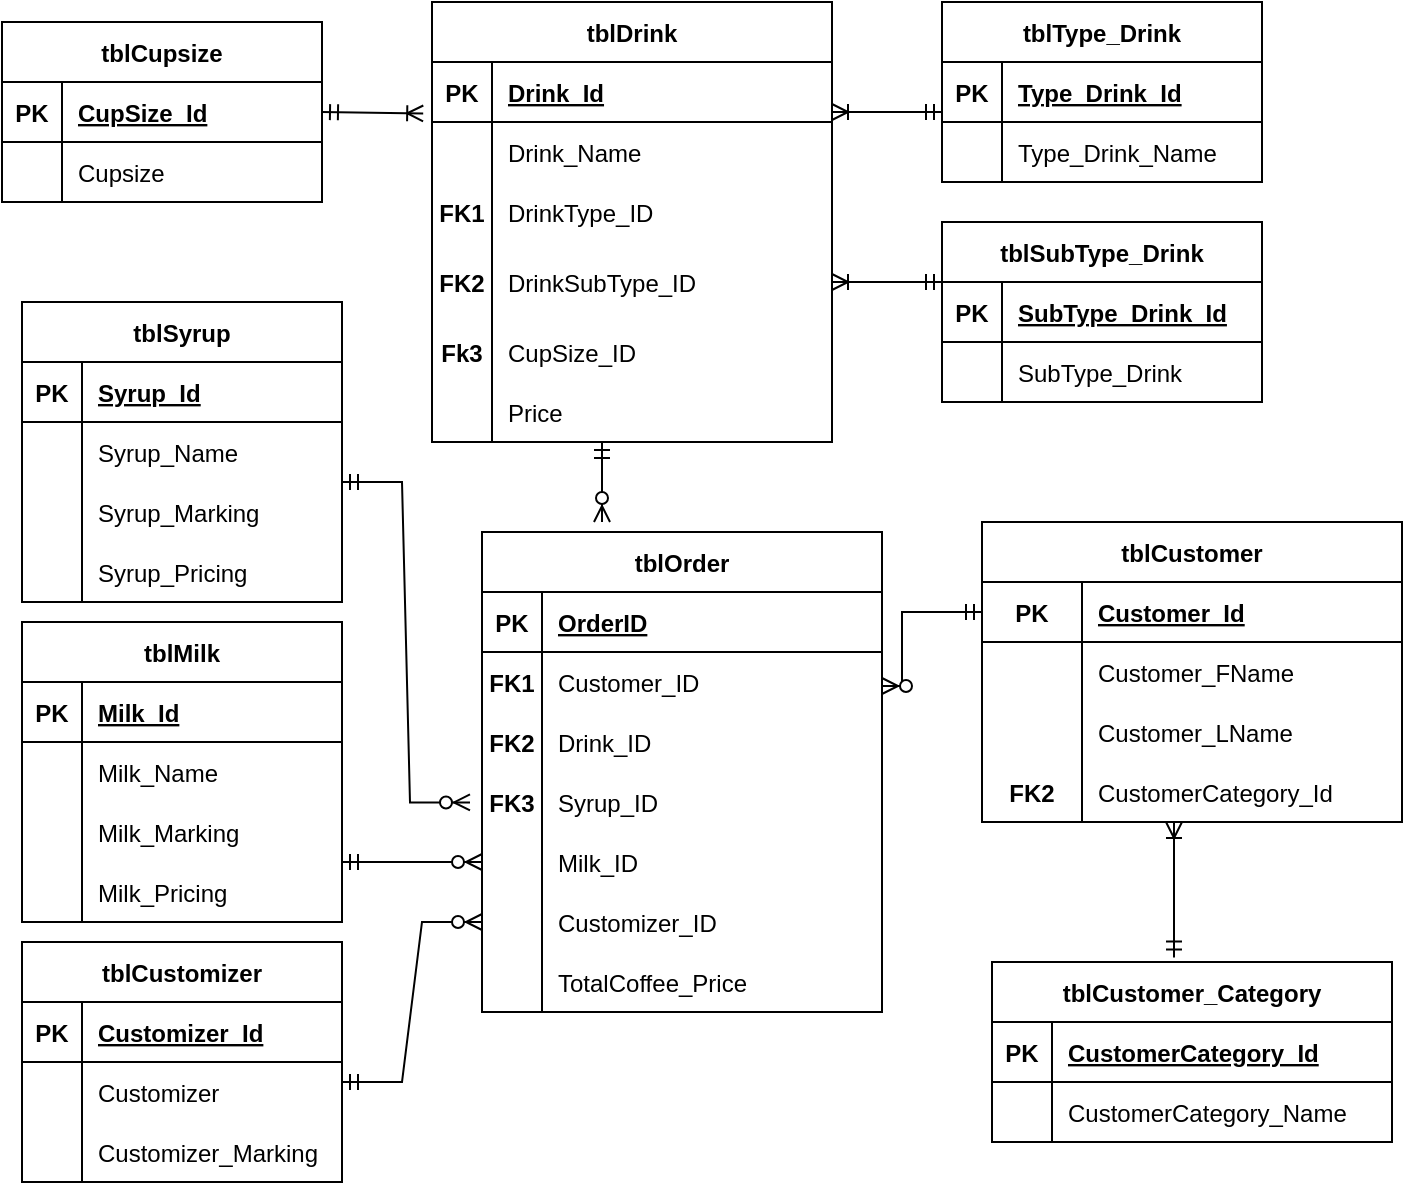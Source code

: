 <mxfile version="16.4.3" type="github">
  <diagram id="R2lEEEUBdFMjLlhIrx00" name="Page-1">
    <mxGraphModel dx="1102" dy="1687" grid="1" gridSize="10" guides="1" tooltips="1" connect="1" arrows="1" fold="1" page="1" pageScale="1" pageWidth="850" pageHeight="1100" math="0" shadow="0" extFonts="Permanent Marker^https://fonts.googleapis.com/css?family=Permanent+Marker">
      <root>
        <mxCell id="0" />
        <mxCell id="1" parent="0" />
        <mxCell id="MDdF2ecJcD3gDLV5-g-V-39" value="tblSyrup" style="shape=table;startSize=30;container=1;collapsible=1;childLayout=tableLayout;fixedRows=1;rowLines=0;fontStyle=1;align=center;resizeLast=1;" parent="1" vertex="1">
          <mxGeometry x="50" y="-30" width="160" height="150" as="geometry" />
        </mxCell>
        <mxCell id="MDdF2ecJcD3gDLV5-g-V-40" value="" style="shape=tableRow;horizontal=0;startSize=0;swimlaneHead=0;swimlaneBody=0;fillColor=none;collapsible=0;dropTarget=0;points=[[0,0.5],[1,0.5]];portConstraint=eastwest;top=0;left=0;right=0;bottom=1;" parent="MDdF2ecJcD3gDLV5-g-V-39" vertex="1">
          <mxGeometry y="30" width="160" height="30" as="geometry" />
        </mxCell>
        <mxCell id="MDdF2ecJcD3gDLV5-g-V-41" value="PK" style="shape=partialRectangle;connectable=0;fillColor=none;top=0;left=0;bottom=0;right=0;fontStyle=1;overflow=hidden;" parent="MDdF2ecJcD3gDLV5-g-V-40" vertex="1">
          <mxGeometry width="30" height="30" as="geometry">
            <mxRectangle width="30" height="30" as="alternateBounds" />
          </mxGeometry>
        </mxCell>
        <mxCell id="MDdF2ecJcD3gDLV5-g-V-42" value="Syrup_Id" style="shape=partialRectangle;connectable=0;fillColor=none;top=0;left=0;bottom=0;right=0;align=left;spacingLeft=6;fontStyle=5;overflow=hidden;" parent="MDdF2ecJcD3gDLV5-g-V-40" vertex="1">
          <mxGeometry x="30" width="130" height="30" as="geometry">
            <mxRectangle width="130" height="30" as="alternateBounds" />
          </mxGeometry>
        </mxCell>
        <mxCell id="MDdF2ecJcD3gDLV5-g-V-43" value="" style="shape=tableRow;horizontal=0;startSize=0;swimlaneHead=0;swimlaneBody=0;fillColor=none;collapsible=0;dropTarget=0;points=[[0,0.5],[1,0.5]];portConstraint=eastwest;top=0;left=0;right=0;bottom=0;" parent="MDdF2ecJcD3gDLV5-g-V-39" vertex="1">
          <mxGeometry y="60" width="160" height="30" as="geometry" />
        </mxCell>
        <mxCell id="MDdF2ecJcD3gDLV5-g-V-44" value="" style="shape=partialRectangle;connectable=0;fillColor=none;top=0;left=0;bottom=0;right=0;editable=1;overflow=hidden;" parent="MDdF2ecJcD3gDLV5-g-V-43" vertex="1">
          <mxGeometry width="30" height="30" as="geometry">
            <mxRectangle width="30" height="30" as="alternateBounds" />
          </mxGeometry>
        </mxCell>
        <mxCell id="MDdF2ecJcD3gDLV5-g-V-45" value="Syrup_Name" style="shape=partialRectangle;connectable=0;fillColor=none;top=0;left=0;bottom=0;right=0;align=left;spacingLeft=6;overflow=hidden;" parent="MDdF2ecJcD3gDLV5-g-V-43" vertex="1">
          <mxGeometry x="30" width="130" height="30" as="geometry">
            <mxRectangle width="130" height="30" as="alternateBounds" />
          </mxGeometry>
        </mxCell>
        <mxCell id="MDdF2ecJcD3gDLV5-g-V-46" value="" style="shape=tableRow;horizontal=0;startSize=0;swimlaneHead=0;swimlaneBody=0;fillColor=none;collapsible=0;dropTarget=0;points=[[0,0.5],[1,0.5]];portConstraint=eastwest;top=0;left=0;right=0;bottom=0;" parent="MDdF2ecJcD3gDLV5-g-V-39" vertex="1">
          <mxGeometry y="90" width="160" height="30" as="geometry" />
        </mxCell>
        <mxCell id="MDdF2ecJcD3gDLV5-g-V-47" value="" style="shape=partialRectangle;connectable=0;fillColor=none;top=0;left=0;bottom=0;right=0;editable=1;overflow=hidden;" parent="MDdF2ecJcD3gDLV5-g-V-46" vertex="1">
          <mxGeometry width="30" height="30" as="geometry">
            <mxRectangle width="30" height="30" as="alternateBounds" />
          </mxGeometry>
        </mxCell>
        <mxCell id="MDdF2ecJcD3gDLV5-g-V-48" value="Syrup_Marking" style="shape=partialRectangle;connectable=0;fillColor=none;top=0;left=0;bottom=0;right=0;align=left;spacingLeft=6;overflow=hidden;" parent="MDdF2ecJcD3gDLV5-g-V-46" vertex="1">
          <mxGeometry x="30" width="130" height="30" as="geometry">
            <mxRectangle width="130" height="30" as="alternateBounds" />
          </mxGeometry>
        </mxCell>
        <mxCell id="MDdF2ecJcD3gDLV5-g-V-49" value="" style="shape=tableRow;horizontal=0;startSize=0;swimlaneHead=0;swimlaneBody=0;fillColor=none;collapsible=0;dropTarget=0;points=[[0,0.5],[1,0.5]];portConstraint=eastwest;top=0;left=0;right=0;bottom=0;" parent="MDdF2ecJcD3gDLV5-g-V-39" vertex="1">
          <mxGeometry y="120" width="160" height="30" as="geometry" />
        </mxCell>
        <mxCell id="MDdF2ecJcD3gDLV5-g-V-50" value="" style="shape=partialRectangle;connectable=0;fillColor=none;top=0;left=0;bottom=0;right=0;editable=1;overflow=hidden;" parent="MDdF2ecJcD3gDLV5-g-V-49" vertex="1">
          <mxGeometry width="30" height="30" as="geometry">
            <mxRectangle width="30" height="30" as="alternateBounds" />
          </mxGeometry>
        </mxCell>
        <mxCell id="MDdF2ecJcD3gDLV5-g-V-51" value="Syrup_Pricing" style="shape=partialRectangle;connectable=0;fillColor=none;top=0;left=0;bottom=0;right=0;align=left;spacingLeft=6;overflow=hidden;" parent="MDdF2ecJcD3gDLV5-g-V-49" vertex="1">
          <mxGeometry x="30" width="130" height="30" as="geometry">
            <mxRectangle width="130" height="30" as="alternateBounds" />
          </mxGeometry>
        </mxCell>
        <mxCell id="MDdF2ecJcD3gDLV5-g-V-52" value="tblMilk" style="shape=table;startSize=30;container=1;collapsible=1;childLayout=tableLayout;fixedRows=1;rowLines=0;fontStyle=1;align=center;resizeLast=1;" parent="1" vertex="1">
          <mxGeometry x="50" y="130" width="160" height="150" as="geometry" />
        </mxCell>
        <mxCell id="MDdF2ecJcD3gDLV5-g-V-53" value="" style="shape=tableRow;horizontal=0;startSize=0;swimlaneHead=0;swimlaneBody=0;fillColor=none;collapsible=0;dropTarget=0;points=[[0,0.5],[1,0.5]];portConstraint=eastwest;top=0;left=0;right=0;bottom=1;" parent="MDdF2ecJcD3gDLV5-g-V-52" vertex="1">
          <mxGeometry y="30" width="160" height="30" as="geometry" />
        </mxCell>
        <mxCell id="MDdF2ecJcD3gDLV5-g-V-54" value="PK" style="shape=partialRectangle;connectable=0;fillColor=none;top=0;left=0;bottom=0;right=0;fontStyle=1;overflow=hidden;" parent="MDdF2ecJcD3gDLV5-g-V-53" vertex="1">
          <mxGeometry width="30" height="30" as="geometry">
            <mxRectangle width="30" height="30" as="alternateBounds" />
          </mxGeometry>
        </mxCell>
        <mxCell id="MDdF2ecJcD3gDLV5-g-V-55" value="Milk_Id" style="shape=partialRectangle;connectable=0;fillColor=none;top=0;left=0;bottom=0;right=0;align=left;spacingLeft=6;fontStyle=5;overflow=hidden;" parent="MDdF2ecJcD3gDLV5-g-V-53" vertex="1">
          <mxGeometry x="30" width="130" height="30" as="geometry">
            <mxRectangle width="130" height="30" as="alternateBounds" />
          </mxGeometry>
        </mxCell>
        <mxCell id="MDdF2ecJcD3gDLV5-g-V-56" value="" style="shape=tableRow;horizontal=0;startSize=0;swimlaneHead=0;swimlaneBody=0;fillColor=none;collapsible=0;dropTarget=0;points=[[0,0.5],[1,0.5]];portConstraint=eastwest;top=0;left=0;right=0;bottom=0;" parent="MDdF2ecJcD3gDLV5-g-V-52" vertex="1">
          <mxGeometry y="60" width="160" height="30" as="geometry" />
        </mxCell>
        <mxCell id="MDdF2ecJcD3gDLV5-g-V-57" value="" style="shape=partialRectangle;connectable=0;fillColor=none;top=0;left=0;bottom=0;right=0;editable=1;overflow=hidden;" parent="MDdF2ecJcD3gDLV5-g-V-56" vertex="1">
          <mxGeometry width="30" height="30" as="geometry">
            <mxRectangle width="30" height="30" as="alternateBounds" />
          </mxGeometry>
        </mxCell>
        <mxCell id="MDdF2ecJcD3gDLV5-g-V-58" value="Milk_Name" style="shape=partialRectangle;connectable=0;fillColor=none;top=0;left=0;bottom=0;right=0;align=left;spacingLeft=6;overflow=hidden;" parent="MDdF2ecJcD3gDLV5-g-V-56" vertex="1">
          <mxGeometry x="30" width="130" height="30" as="geometry">
            <mxRectangle width="130" height="30" as="alternateBounds" />
          </mxGeometry>
        </mxCell>
        <mxCell id="MDdF2ecJcD3gDLV5-g-V-59" value="" style="shape=tableRow;horizontal=0;startSize=0;swimlaneHead=0;swimlaneBody=0;fillColor=none;collapsible=0;dropTarget=0;points=[[0,0.5],[1,0.5]];portConstraint=eastwest;top=0;left=0;right=0;bottom=0;" parent="MDdF2ecJcD3gDLV5-g-V-52" vertex="1">
          <mxGeometry y="90" width="160" height="30" as="geometry" />
        </mxCell>
        <mxCell id="MDdF2ecJcD3gDLV5-g-V-60" value="" style="shape=partialRectangle;connectable=0;fillColor=none;top=0;left=0;bottom=0;right=0;editable=1;overflow=hidden;" parent="MDdF2ecJcD3gDLV5-g-V-59" vertex="1">
          <mxGeometry width="30" height="30" as="geometry">
            <mxRectangle width="30" height="30" as="alternateBounds" />
          </mxGeometry>
        </mxCell>
        <mxCell id="MDdF2ecJcD3gDLV5-g-V-61" value="Milk_Marking" style="shape=partialRectangle;connectable=0;fillColor=none;top=0;left=0;bottom=0;right=0;align=left;spacingLeft=6;overflow=hidden;" parent="MDdF2ecJcD3gDLV5-g-V-59" vertex="1">
          <mxGeometry x="30" width="130" height="30" as="geometry">
            <mxRectangle width="130" height="30" as="alternateBounds" />
          </mxGeometry>
        </mxCell>
        <mxCell id="MDdF2ecJcD3gDLV5-g-V-62" value="" style="shape=tableRow;horizontal=0;startSize=0;swimlaneHead=0;swimlaneBody=0;fillColor=none;collapsible=0;dropTarget=0;points=[[0,0.5],[1,0.5]];portConstraint=eastwest;top=0;left=0;right=0;bottom=0;" parent="MDdF2ecJcD3gDLV5-g-V-52" vertex="1">
          <mxGeometry y="120" width="160" height="30" as="geometry" />
        </mxCell>
        <mxCell id="MDdF2ecJcD3gDLV5-g-V-63" value="" style="shape=partialRectangle;connectable=0;fillColor=none;top=0;left=0;bottom=0;right=0;editable=1;overflow=hidden;" parent="MDdF2ecJcD3gDLV5-g-V-62" vertex="1">
          <mxGeometry width="30" height="30" as="geometry">
            <mxRectangle width="30" height="30" as="alternateBounds" />
          </mxGeometry>
        </mxCell>
        <mxCell id="MDdF2ecJcD3gDLV5-g-V-64" value="Milk_Pricing" style="shape=partialRectangle;connectable=0;fillColor=none;top=0;left=0;bottom=0;right=0;align=left;spacingLeft=6;overflow=hidden;" parent="MDdF2ecJcD3gDLV5-g-V-62" vertex="1">
          <mxGeometry x="30" width="130" height="30" as="geometry">
            <mxRectangle width="130" height="30" as="alternateBounds" />
          </mxGeometry>
        </mxCell>
        <mxCell id="MDdF2ecJcD3gDLV5-g-V-65" value="tblCustomizer" style="shape=table;startSize=30;container=1;collapsible=1;childLayout=tableLayout;fixedRows=1;rowLines=0;fontStyle=1;align=center;resizeLast=1;" parent="1" vertex="1">
          <mxGeometry x="50" y="290" width="160" height="120" as="geometry" />
        </mxCell>
        <mxCell id="MDdF2ecJcD3gDLV5-g-V-66" value="" style="shape=tableRow;horizontal=0;startSize=0;swimlaneHead=0;swimlaneBody=0;fillColor=none;collapsible=0;dropTarget=0;points=[[0,0.5],[1,0.5]];portConstraint=eastwest;top=0;left=0;right=0;bottom=1;" parent="MDdF2ecJcD3gDLV5-g-V-65" vertex="1">
          <mxGeometry y="30" width="160" height="30" as="geometry" />
        </mxCell>
        <mxCell id="MDdF2ecJcD3gDLV5-g-V-67" value="PK" style="shape=partialRectangle;connectable=0;fillColor=none;top=0;left=0;bottom=0;right=0;fontStyle=1;overflow=hidden;" parent="MDdF2ecJcD3gDLV5-g-V-66" vertex="1">
          <mxGeometry width="30" height="30" as="geometry">
            <mxRectangle width="30" height="30" as="alternateBounds" />
          </mxGeometry>
        </mxCell>
        <mxCell id="MDdF2ecJcD3gDLV5-g-V-68" value="Customizer_Id" style="shape=partialRectangle;connectable=0;fillColor=none;top=0;left=0;bottom=0;right=0;align=left;spacingLeft=6;fontStyle=5;overflow=hidden;" parent="MDdF2ecJcD3gDLV5-g-V-66" vertex="1">
          <mxGeometry x="30" width="130" height="30" as="geometry">
            <mxRectangle width="130" height="30" as="alternateBounds" />
          </mxGeometry>
        </mxCell>
        <mxCell id="MDdF2ecJcD3gDLV5-g-V-69" value="" style="shape=tableRow;horizontal=0;startSize=0;swimlaneHead=0;swimlaneBody=0;fillColor=none;collapsible=0;dropTarget=0;points=[[0,0.5],[1,0.5]];portConstraint=eastwest;top=0;left=0;right=0;bottom=0;" parent="MDdF2ecJcD3gDLV5-g-V-65" vertex="1">
          <mxGeometry y="60" width="160" height="30" as="geometry" />
        </mxCell>
        <mxCell id="MDdF2ecJcD3gDLV5-g-V-70" value="" style="shape=partialRectangle;connectable=0;fillColor=none;top=0;left=0;bottom=0;right=0;editable=1;overflow=hidden;" parent="MDdF2ecJcD3gDLV5-g-V-69" vertex="1">
          <mxGeometry width="30" height="30" as="geometry">
            <mxRectangle width="30" height="30" as="alternateBounds" />
          </mxGeometry>
        </mxCell>
        <mxCell id="MDdF2ecJcD3gDLV5-g-V-71" value="Customizer" style="shape=partialRectangle;connectable=0;fillColor=none;top=0;left=0;bottom=0;right=0;align=left;spacingLeft=6;overflow=hidden;" parent="MDdF2ecJcD3gDLV5-g-V-69" vertex="1">
          <mxGeometry x="30" width="130" height="30" as="geometry">
            <mxRectangle width="130" height="30" as="alternateBounds" />
          </mxGeometry>
        </mxCell>
        <mxCell id="MDdF2ecJcD3gDLV5-g-V-72" value="" style="shape=tableRow;horizontal=0;startSize=0;swimlaneHead=0;swimlaneBody=0;fillColor=none;collapsible=0;dropTarget=0;points=[[0,0.5],[1,0.5]];portConstraint=eastwest;top=0;left=0;right=0;bottom=0;" parent="MDdF2ecJcD3gDLV5-g-V-65" vertex="1">
          <mxGeometry y="90" width="160" height="30" as="geometry" />
        </mxCell>
        <mxCell id="MDdF2ecJcD3gDLV5-g-V-73" value="" style="shape=partialRectangle;connectable=0;fillColor=none;top=0;left=0;bottom=0;right=0;editable=1;overflow=hidden;" parent="MDdF2ecJcD3gDLV5-g-V-72" vertex="1">
          <mxGeometry width="30" height="30" as="geometry">
            <mxRectangle width="30" height="30" as="alternateBounds" />
          </mxGeometry>
        </mxCell>
        <mxCell id="MDdF2ecJcD3gDLV5-g-V-74" value="Customizer_Marking" style="shape=partialRectangle;connectable=0;fillColor=none;top=0;left=0;bottom=0;right=0;align=left;spacingLeft=6;overflow=hidden;" parent="MDdF2ecJcD3gDLV5-g-V-72" vertex="1">
          <mxGeometry x="30" width="130" height="30" as="geometry">
            <mxRectangle width="130" height="30" as="alternateBounds" />
          </mxGeometry>
        </mxCell>
        <mxCell id="MDdF2ecJcD3gDLV5-g-V-78" value="tblType_Drink" style="shape=table;startSize=30;container=1;collapsible=1;childLayout=tableLayout;fixedRows=1;rowLines=0;fontStyle=1;align=center;resizeLast=1;" parent="1" vertex="1">
          <mxGeometry x="510" y="-180" width="160" height="90" as="geometry" />
        </mxCell>
        <mxCell id="MDdF2ecJcD3gDLV5-g-V-79" value="" style="shape=tableRow;horizontal=0;startSize=0;swimlaneHead=0;swimlaneBody=0;fillColor=none;collapsible=0;dropTarget=0;points=[[0,0.5],[1,0.5]];portConstraint=eastwest;top=0;left=0;right=0;bottom=1;" parent="MDdF2ecJcD3gDLV5-g-V-78" vertex="1">
          <mxGeometry y="30" width="160" height="30" as="geometry" />
        </mxCell>
        <mxCell id="MDdF2ecJcD3gDLV5-g-V-80" value="PK" style="shape=partialRectangle;connectable=0;fillColor=none;top=0;left=0;bottom=0;right=0;fontStyle=1;overflow=hidden;" parent="MDdF2ecJcD3gDLV5-g-V-79" vertex="1">
          <mxGeometry width="30" height="30" as="geometry">
            <mxRectangle width="30" height="30" as="alternateBounds" />
          </mxGeometry>
        </mxCell>
        <mxCell id="MDdF2ecJcD3gDLV5-g-V-81" value="Type_Drink_Id" style="shape=partialRectangle;connectable=0;fillColor=none;top=0;left=0;bottom=0;right=0;align=left;spacingLeft=6;fontStyle=5;overflow=hidden;" parent="MDdF2ecJcD3gDLV5-g-V-79" vertex="1">
          <mxGeometry x="30" width="130" height="30" as="geometry">
            <mxRectangle width="130" height="30" as="alternateBounds" />
          </mxGeometry>
        </mxCell>
        <mxCell id="MDdF2ecJcD3gDLV5-g-V-82" value="" style="shape=tableRow;horizontal=0;startSize=0;swimlaneHead=0;swimlaneBody=0;fillColor=none;collapsible=0;dropTarget=0;points=[[0,0.5],[1,0.5]];portConstraint=eastwest;top=0;left=0;right=0;bottom=0;" parent="MDdF2ecJcD3gDLV5-g-V-78" vertex="1">
          <mxGeometry y="60" width="160" height="30" as="geometry" />
        </mxCell>
        <mxCell id="MDdF2ecJcD3gDLV5-g-V-83" value="" style="shape=partialRectangle;connectable=0;fillColor=none;top=0;left=0;bottom=0;right=0;editable=1;overflow=hidden;" parent="MDdF2ecJcD3gDLV5-g-V-82" vertex="1">
          <mxGeometry width="30" height="30" as="geometry">
            <mxRectangle width="30" height="30" as="alternateBounds" />
          </mxGeometry>
        </mxCell>
        <mxCell id="MDdF2ecJcD3gDLV5-g-V-84" value="Type_Drink_Name" style="shape=partialRectangle;connectable=0;fillColor=none;top=0;left=0;bottom=0;right=0;align=left;spacingLeft=6;overflow=hidden;" parent="MDdF2ecJcD3gDLV5-g-V-82" vertex="1">
          <mxGeometry x="30" width="130" height="30" as="geometry">
            <mxRectangle width="130" height="30" as="alternateBounds" />
          </mxGeometry>
        </mxCell>
        <mxCell id="MDdF2ecJcD3gDLV5-g-V-91" value="tblSubType_Drink" style="shape=table;startSize=30;container=1;collapsible=1;childLayout=tableLayout;fixedRows=1;rowLines=0;fontStyle=1;align=center;resizeLast=1;" parent="1" vertex="1">
          <mxGeometry x="510" y="-70" width="160" height="90" as="geometry" />
        </mxCell>
        <mxCell id="MDdF2ecJcD3gDLV5-g-V-92" value="" style="shape=tableRow;horizontal=0;startSize=0;swimlaneHead=0;swimlaneBody=0;fillColor=none;collapsible=0;dropTarget=0;points=[[0,0.5],[1,0.5]];portConstraint=eastwest;top=0;left=0;right=0;bottom=1;" parent="MDdF2ecJcD3gDLV5-g-V-91" vertex="1">
          <mxGeometry y="30" width="160" height="30" as="geometry" />
        </mxCell>
        <mxCell id="MDdF2ecJcD3gDLV5-g-V-93" value="PK" style="shape=partialRectangle;connectable=0;fillColor=none;top=0;left=0;bottom=0;right=0;fontStyle=1;overflow=hidden;" parent="MDdF2ecJcD3gDLV5-g-V-92" vertex="1">
          <mxGeometry width="30" height="30" as="geometry">
            <mxRectangle width="30" height="30" as="alternateBounds" />
          </mxGeometry>
        </mxCell>
        <mxCell id="MDdF2ecJcD3gDLV5-g-V-94" value="SubType_Drink_Id" style="shape=partialRectangle;connectable=0;fillColor=none;top=0;left=0;bottom=0;right=0;align=left;spacingLeft=6;fontStyle=5;overflow=hidden;" parent="MDdF2ecJcD3gDLV5-g-V-92" vertex="1">
          <mxGeometry x="30" width="130" height="30" as="geometry">
            <mxRectangle width="130" height="30" as="alternateBounds" />
          </mxGeometry>
        </mxCell>
        <mxCell id="MDdF2ecJcD3gDLV5-g-V-95" value="" style="shape=tableRow;horizontal=0;startSize=0;swimlaneHead=0;swimlaneBody=0;fillColor=none;collapsible=0;dropTarget=0;points=[[0,0.5],[1,0.5]];portConstraint=eastwest;top=0;left=0;right=0;bottom=0;" parent="MDdF2ecJcD3gDLV5-g-V-91" vertex="1">
          <mxGeometry y="60" width="160" height="30" as="geometry" />
        </mxCell>
        <mxCell id="MDdF2ecJcD3gDLV5-g-V-96" value="" style="shape=partialRectangle;connectable=0;fillColor=none;top=0;left=0;bottom=0;right=0;editable=1;overflow=hidden;" parent="MDdF2ecJcD3gDLV5-g-V-95" vertex="1">
          <mxGeometry width="30" height="30" as="geometry">
            <mxRectangle width="30" height="30" as="alternateBounds" />
          </mxGeometry>
        </mxCell>
        <mxCell id="MDdF2ecJcD3gDLV5-g-V-97" value="SubType_Drink" style="shape=partialRectangle;connectable=0;fillColor=none;top=0;left=0;bottom=0;right=0;align=left;spacingLeft=6;overflow=hidden;" parent="MDdF2ecJcD3gDLV5-g-V-95" vertex="1">
          <mxGeometry x="30" width="130" height="30" as="geometry">
            <mxRectangle width="130" height="30" as="alternateBounds" />
          </mxGeometry>
        </mxCell>
        <mxCell id="MDdF2ecJcD3gDLV5-g-V-98" value="tblCupsize" style="shape=table;startSize=30;container=1;collapsible=1;childLayout=tableLayout;fixedRows=1;rowLines=0;fontStyle=1;align=center;resizeLast=1;" parent="1" vertex="1">
          <mxGeometry x="40" y="-170" width="160" height="90" as="geometry" />
        </mxCell>
        <mxCell id="MDdF2ecJcD3gDLV5-g-V-99" value="" style="shape=tableRow;horizontal=0;startSize=0;swimlaneHead=0;swimlaneBody=0;fillColor=none;collapsible=0;dropTarget=0;points=[[0,0.5],[1,0.5]];portConstraint=eastwest;top=0;left=0;right=0;bottom=1;" parent="MDdF2ecJcD3gDLV5-g-V-98" vertex="1">
          <mxGeometry y="30" width="160" height="30" as="geometry" />
        </mxCell>
        <mxCell id="MDdF2ecJcD3gDLV5-g-V-100" value="PK" style="shape=partialRectangle;connectable=0;fillColor=none;top=0;left=0;bottom=0;right=0;fontStyle=1;overflow=hidden;" parent="MDdF2ecJcD3gDLV5-g-V-99" vertex="1">
          <mxGeometry width="30" height="30" as="geometry">
            <mxRectangle width="30" height="30" as="alternateBounds" />
          </mxGeometry>
        </mxCell>
        <mxCell id="MDdF2ecJcD3gDLV5-g-V-101" value="CupSize_Id" style="shape=partialRectangle;connectable=0;fillColor=none;top=0;left=0;bottom=0;right=0;align=left;spacingLeft=6;fontStyle=5;overflow=hidden;" parent="MDdF2ecJcD3gDLV5-g-V-99" vertex="1">
          <mxGeometry x="30" width="130" height="30" as="geometry">
            <mxRectangle width="130" height="30" as="alternateBounds" />
          </mxGeometry>
        </mxCell>
        <mxCell id="MDdF2ecJcD3gDLV5-g-V-102" value="" style="shape=tableRow;horizontal=0;startSize=0;swimlaneHead=0;swimlaneBody=0;fillColor=none;collapsible=0;dropTarget=0;points=[[0,0.5],[1,0.5]];portConstraint=eastwest;top=0;left=0;right=0;bottom=0;" parent="MDdF2ecJcD3gDLV5-g-V-98" vertex="1">
          <mxGeometry y="60" width="160" height="30" as="geometry" />
        </mxCell>
        <mxCell id="MDdF2ecJcD3gDLV5-g-V-103" value="" style="shape=partialRectangle;connectable=0;fillColor=none;top=0;left=0;bottom=0;right=0;editable=1;overflow=hidden;" parent="MDdF2ecJcD3gDLV5-g-V-102" vertex="1">
          <mxGeometry width="30" height="30" as="geometry">
            <mxRectangle width="30" height="30" as="alternateBounds" />
          </mxGeometry>
        </mxCell>
        <mxCell id="MDdF2ecJcD3gDLV5-g-V-104" value="Cupsize" style="shape=partialRectangle;connectable=0;fillColor=none;top=0;left=0;bottom=0;right=0;align=left;spacingLeft=6;overflow=hidden;" parent="MDdF2ecJcD3gDLV5-g-V-102" vertex="1">
          <mxGeometry x="30" width="130" height="30" as="geometry">
            <mxRectangle width="130" height="30" as="alternateBounds" />
          </mxGeometry>
        </mxCell>
        <mxCell id="MDdF2ecJcD3gDLV5-g-V-105" value="tblCustomer_Category" style="shape=table;startSize=30;container=1;collapsible=1;childLayout=tableLayout;fixedRows=1;rowLines=0;fontStyle=1;align=center;resizeLast=1;" parent="1" vertex="1">
          <mxGeometry x="535" y="300" width="200" height="90" as="geometry" />
        </mxCell>
        <mxCell id="MDdF2ecJcD3gDLV5-g-V-106" value="" style="shape=tableRow;horizontal=0;startSize=0;swimlaneHead=0;swimlaneBody=0;fillColor=none;collapsible=0;dropTarget=0;points=[[0,0.5],[1,0.5]];portConstraint=eastwest;top=0;left=0;right=0;bottom=1;" parent="MDdF2ecJcD3gDLV5-g-V-105" vertex="1">
          <mxGeometry y="30" width="200" height="30" as="geometry" />
        </mxCell>
        <mxCell id="MDdF2ecJcD3gDLV5-g-V-107" value="PK" style="shape=partialRectangle;connectable=0;fillColor=none;top=0;left=0;bottom=0;right=0;fontStyle=1;overflow=hidden;" parent="MDdF2ecJcD3gDLV5-g-V-106" vertex="1">
          <mxGeometry width="30" height="30" as="geometry">
            <mxRectangle width="30" height="30" as="alternateBounds" />
          </mxGeometry>
        </mxCell>
        <mxCell id="MDdF2ecJcD3gDLV5-g-V-108" value="CustomerCategory_Id" style="shape=partialRectangle;connectable=0;fillColor=none;top=0;left=0;bottom=0;right=0;align=left;spacingLeft=6;fontStyle=5;overflow=hidden;" parent="MDdF2ecJcD3gDLV5-g-V-106" vertex="1">
          <mxGeometry x="30" width="170" height="30" as="geometry">
            <mxRectangle width="170" height="30" as="alternateBounds" />
          </mxGeometry>
        </mxCell>
        <mxCell id="MDdF2ecJcD3gDLV5-g-V-109" value="" style="shape=tableRow;horizontal=0;startSize=0;swimlaneHead=0;swimlaneBody=0;fillColor=none;collapsible=0;dropTarget=0;points=[[0,0.5],[1,0.5]];portConstraint=eastwest;top=0;left=0;right=0;bottom=0;" parent="MDdF2ecJcD3gDLV5-g-V-105" vertex="1">
          <mxGeometry y="60" width="200" height="30" as="geometry" />
        </mxCell>
        <mxCell id="MDdF2ecJcD3gDLV5-g-V-110" value="" style="shape=partialRectangle;connectable=0;fillColor=none;top=0;left=0;bottom=0;right=0;editable=1;overflow=hidden;" parent="MDdF2ecJcD3gDLV5-g-V-109" vertex="1">
          <mxGeometry width="30" height="30" as="geometry">
            <mxRectangle width="30" height="30" as="alternateBounds" />
          </mxGeometry>
        </mxCell>
        <mxCell id="MDdF2ecJcD3gDLV5-g-V-111" value="CustomerCategory_Name" style="shape=partialRectangle;connectable=0;fillColor=none;top=0;left=0;bottom=0;right=0;align=left;spacingLeft=6;overflow=hidden;" parent="MDdF2ecJcD3gDLV5-g-V-109" vertex="1">
          <mxGeometry x="30" width="170" height="30" as="geometry">
            <mxRectangle width="170" height="30" as="alternateBounds" />
          </mxGeometry>
        </mxCell>
        <mxCell id="MDdF2ecJcD3gDLV5-g-V-191" value="tblCustomer" style="shape=table;startSize=30;container=1;collapsible=1;childLayout=tableLayout;fixedRows=1;rowLines=0;fontStyle=1;align=center;resizeLast=1;" parent="1" vertex="1">
          <mxGeometry x="530" y="80" width="210" height="150" as="geometry" />
        </mxCell>
        <mxCell id="MDdF2ecJcD3gDLV5-g-V-192" value="" style="shape=tableRow;horizontal=0;startSize=0;swimlaneHead=0;swimlaneBody=0;fillColor=none;collapsible=0;dropTarget=0;points=[[0,0.5],[1,0.5]];portConstraint=eastwest;top=0;left=0;right=0;bottom=1;" parent="MDdF2ecJcD3gDLV5-g-V-191" vertex="1">
          <mxGeometry y="30" width="210" height="30" as="geometry" />
        </mxCell>
        <mxCell id="MDdF2ecJcD3gDLV5-g-V-193" value="PK" style="shape=partialRectangle;connectable=0;fillColor=none;top=0;left=0;bottom=0;right=0;fontStyle=1;overflow=hidden;" parent="MDdF2ecJcD3gDLV5-g-V-192" vertex="1">
          <mxGeometry width="50" height="30" as="geometry">
            <mxRectangle width="50" height="30" as="alternateBounds" />
          </mxGeometry>
        </mxCell>
        <mxCell id="MDdF2ecJcD3gDLV5-g-V-194" value="Customer_Id" style="shape=partialRectangle;connectable=0;fillColor=none;top=0;left=0;bottom=0;right=0;align=left;spacingLeft=6;fontStyle=5;overflow=hidden;" parent="MDdF2ecJcD3gDLV5-g-V-192" vertex="1">
          <mxGeometry x="50" width="160" height="30" as="geometry">
            <mxRectangle width="160" height="30" as="alternateBounds" />
          </mxGeometry>
        </mxCell>
        <mxCell id="MDdF2ecJcD3gDLV5-g-V-195" value="" style="shape=tableRow;horizontal=0;startSize=0;swimlaneHead=0;swimlaneBody=0;fillColor=none;collapsible=0;dropTarget=0;points=[[0,0.5],[1,0.5]];portConstraint=eastwest;top=0;left=0;right=0;bottom=0;" parent="MDdF2ecJcD3gDLV5-g-V-191" vertex="1">
          <mxGeometry y="60" width="210" height="30" as="geometry" />
        </mxCell>
        <mxCell id="MDdF2ecJcD3gDLV5-g-V-196" value="" style="shape=partialRectangle;connectable=0;fillColor=none;top=0;left=0;bottom=0;right=0;editable=1;overflow=hidden;" parent="MDdF2ecJcD3gDLV5-g-V-195" vertex="1">
          <mxGeometry width="50" height="30" as="geometry">
            <mxRectangle width="50" height="30" as="alternateBounds" />
          </mxGeometry>
        </mxCell>
        <mxCell id="MDdF2ecJcD3gDLV5-g-V-197" value="Customer_FName" style="shape=partialRectangle;connectable=0;fillColor=none;top=0;left=0;bottom=0;right=0;align=left;spacingLeft=6;overflow=hidden;" parent="MDdF2ecJcD3gDLV5-g-V-195" vertex="1">
          <mxGeometry x="50" width="160" height="30" as="geometry">
            <mxRectangle width="160" height="30" as="alternateBounds" />
          </mxGeometry>
        </mxCell>
        <mxCell id="MDdF2ecJcD3gDLV5-g-V-204" style="shape=tableRow;horizontal=0;startSize=0;swimlaneHead=0;swimlaneBody=0;fillColor=none;collapsible=0;dropTarget=0;points=[[0,0.5],[1,0.5]];portConstraint=eastwest;top=0;left=0;right=0;bottom=0;" parent="MDdF2ecJcD3gDLV5-g-V-191" vertex="1">
          <mxGeometry y="90" width="210" height="30" as="geometry" />
        </mxCell>
        <mxCell id="MDdF2ecJcD3gDLV5-g-V-205" style="shape=partialRectangle;connectable=0;fillColor=none;top=0;left=0;bottom=0;right=0;editable=1;overflow=hidden;" parent="MDdF2ecJcD3gDLV5-g-V-204" vertex="1">
          <mxGeometry width="50" height="30" as="geometry">
            <mxRectangle width="50" height="30" as="alternateBounds" />
          </mxGeometry>
        </mxCell>
        <mxCell id="MDdF2ecJcD3gDLV5-g-V-206" value="Customer_LName" style="shape=partialRectangle;connectable=0;fillColor=none;top=0;left=0;bottom=0;right=0;align=left;spacingLeft=6;overflow=hidden;" parent="MDdF2ecJcD3gDLV5-g-V-204" vertex="1">
          <mxGeometry x="50" width="160" height="30" as="geometry">
            <mxRectangle width="160" height="30" as="alternateBounds" />
          </mxGeometry>
        </mxCell>
        <mxCell id="MDdF2ecJcD3gDLV5-g-V-201" style="shape=tableRow;horizontal=0;startSize=0;swimlaneHead=0;swimlaneBody=0;fillColor=none;collapsible=0;dropTarget=0;points=[[0,0.5],[1,0.5]];portConstraint=eastwest;top=0;left=0;right=0;bottom=0;" parent="MDdF2ecJcD3gDLV5-g-V-191" vertex="1">
          <mxGeometry y="120" width="210" height="30" as="geometry" />
        </mxCell>
        <mxCell id="MDdF2ecJcD3gDLV5-g-V-202" value="FK2" style="shape=partialRectangle;connectable=0;fillColor=none;top=0;left=0;bottom=0;right=0;editable=1;overflow=hidden;fontStyle=1" parent="MDdF2ecJcD3gDLV5-g-V-201" vertex="1">
          <mxGeometry width="50" height="30" as="geometry">
            <mxRectangle width="50" height="30" as="alternateBounds" />
          </mxGeometry>
        </mxCell>
        <mxCell id="MDdF2ecJcD3gDLV5-g-V-203" value="CustomerCategory_Id" style="shape=partialRectangle;connectable=0;fillColor=none;top=0;left=0;bottom=0;right=0;align=left;spacingLeft=6;overflow=hidden;" parent="MDdF2ecJcD3gDLV5-g-V-201" vertex="1">
          <mxGeometry x="50" width="160" height="30" as="geometry">
            <mxRectangle width="160" height="30" as="alternateBounds" />
          </mxGeometry>
        </mxCell>
        <mxCell id="MDdF2ecJcD3gDLV5-g-V-207" value="tblDrink" style="shape=table;startSize=30;container=1;collapsible=1;childLayout=tableLayout;fixedRows=1;rowLines=0;fontStyle=1;align=center;resizeLast=1;" parent="1" vertex="1">
          <mxGeometry x="255" y="-180" width="200" height="220" as="geometry" />
        </mxCell>
        <mxCell id="MDdF2ecJcD3gDLV5-g-V-208" value="" style="shape=tableRow;horizontal=0;startSize=0;swimlaneHead=0;swimlaneBody=0;fillColor=none;collapsible=0;dropTarget=0;points=[[0,0.5],[1,0.5]];portConstraint=eastwest;top=0;left=0;right=0;bottom=1;" parent="MDdF2ecJcD3gDLV5-g-V-207" vertex="1">
          <mxGeometry y="30" width="200" height="30" as="geometry" />
        </mxCell>
        <mxCell id="MDdF2ecJcD3gDLV5-g-V-209" value="PK" style="shape=partialRectangle;connectable=0;fillColor=none;top=0;left=0;bottom=0;right=0;fontStyle=1;overflow=hidden;" parent="MDdF2ecJcD3gDLV5-g-V-208" vertex="1">
          <mxGeometry width="30" height="30" as="geometry">
            <mxRectangle width="30" height="30" as="alternateBounds" />
          </mxGeometry>
        </mxCell>
        <mxCell id="MDdF2ecJcD3gDLV5-g-V-210" value="Drink_Id" style="shape=partialRectangle;connectable=0;fillColor=none;top=0;left=0;bottom=0;right=0;align=left;spacingLeft=6;fontStyle=5;overflow=hidden;" parent="MDdF2ecJcD3gDLV5-g-V-208" vertex="1">
          <mxGeometry x="30" width="170" height="30" as="geometry">
            <mxRectangle width="170" height="30" as="alternateBounds" />
          </mxGeometry>
        </mxCell>
        <mxCell id="MDdF2ecJcD3gDLV5-g-V-211" value="" style="shape=tableRow;horizontal=0;startSize=0;swimlaneHead=0;swimlaneBody=0;fillColor=none;collapsible=0;dropTarget=0;points=[[0,0.5],[1,0.5]];portConstraint=eastwest;top=0;left=0;right=0;bottom=0;" parent="MDdF2ecJcD3gDLV5-g-V-207" vertex="1">
          <mxGeometry y="60" width="200" height="30" as="geometry" />
        </mxCell>
        <mxCell id="MDdF2ecJcD3gDLV5-g-V-212" value="" style="shape=partialRectangle;connectable=0;fillColor=none;top=0;left=0;bottom=0;right=0;editable=1;overflow=hidden;" parent="MDdF2ecJcD3gDLV5-g-V-211" vertex="1">
          <mxGeometry width="30" height="30" as="geometry">
            <mxRectangle width="30" height="30" as="alternateBounds" />
          </mxGeometry>
        </mxCell>
        <mxCell id="MDdF2ecJcD3gDLV5-g-V-213" value="Drink_Name" style="shape=partialRectangle;connectable=0;fillColor=none;top=0;left=0;bottom=0;right=0;align=left;spacingLeft=6;overflow=hidden;" parent="MDdF2ecJcD3gDLV5-g-V-211" vertex="1">
          <mxGeometry x="30" width="170" height="30" as="geometry">
            <mxRectangle width="170" height="30" as="alternateBounds" />
          </mxGeometry>
        </mxCell>
        <mxCell id="MDdF2ecJcD3gDLV5-g-V-214" style="shape=tableRow;horizontal=0;startSize=0;swimlaneHead=0;swimlaneBody=0;fillColor=none;collapsible=0;dropTarget=0;points=[[0,0.5],[1,0.5]];portConstraint=eastwest;top=0;left=0;right=0;bottom=0;" parent="MDdF2ecJcD3gDLV5-g-V-207" vertex="1">
          <mxGeometry y="90" width="200" height="30" as="geometry" />
        </mxCell>
        <mxCell id="MDdF2ecJcD3gDLV5-g-V-215" value="FK1" style="shape=partialRectangle;connectable=0;fillColor=none;top=0;left=0;bottom=0;right=0;editable=1;overflow=hidden;fontStyle=1" parent="MDdF2ecJcD3gDLV5-g-V-214" vertex="1">
          <mxGeometry width="30" height="30" as="geometry">
            <mxRectangle width="30" height="30" as="alternateBounds" />
          </mxGeometry>
        </mxCell>
        <mxCell id="MDdF2ecJcD3gDLV5-g-V-216" value="DrinkType_ID" style="shape=partialRectangle;connectable=0;fillColor=none;top=0;left=0;bottom=0;right=0;align=left;spacingLeft=6;overflow=hidden;" parent="MDdF2ecJcD3gDLV5-g-V-214" vertex="1">
          <mxGeometry x="30" width="170" height="30" as="geometry">
            <mxRectangle width="170" height="30" as="alternateBounds" />
          </mxGeometry>
        </mxCell>
        <mxCell id="MDdF2ecJcD3gDLV5-g-V-217" style="shape=tableRow;horizontal=0;startSize=0;swimlaneHead=0;swimlaneBody=0;fillColor=none;collapsible=0;dropTarget=0;points=[[0,0.5],[1,0.5]];portConstraint=eastwest;top=0;left=0;right=0;bottom=0;" parent="MDdF2ecJcD3gDLV5-g-V-207" vertex="1">
          <mxGeometry y="120" width="200" height="40" as="geometry" />
        </mxCell>
        <mxCell id="MDdF2ecJcD3gDLV5-g-V-218" value="FK2" style="shape=partialRectangle;connectable=0;fillColor=none;top=0;left=0;bottom=0;right=0;editable=1;overflow=hidden;fontStyle=1" parent="MDdF2ecJcD3gDLV5-g-V-217" vertex="1">
          <mxGeometry width="30" height="40" as="geometry">
            <mxRectangle width="30" height="40" as="alternateBounds" />
          </mxGeometry>
        </mxCell>
        <mxCell id="MDdF2ecJcD3gDLV5-g-V-219" value="DrinkSubType_ID" style="shape=partialRectangle;connectable=0;fillColor=none;top=0;left=0;bottom=0;right=0;align=left;spacingLeft=6;overflow=hidden;" parent="MDdF2ecJcD3gDLV5-g-V-217" vertex="1">
          <mxGeometry x="30" width="170" height="40" as="geometry">
            <mxRectangle width="170" height="40" as="alternateBounds" />
          </mxGeometry>
        </mxCell>
        <mxCell id="O3QIqHQJGtWrb9OQtqDT-45" style="shape=tableRow;horizontal=0;startSize=0;swimlaneHead=0;swimlaneBody=0;fillColor=none;collapsible=0;dropTarget=0;points=[[0,0.5],[1,0.5]];portConstraint=eastwest;top=0;left=0;right=0;bottom=0;" vertex="1" parent="MDdF2ecJcD3gDLV5-g-V-207">
          <mxGeometry y="160" width="200" height="30" as="geometry" />
        </mxCell>
        <mxCell id="O3QIqHQJGtWrb9OQtqDT-46" value="Fk3" style="shape=partialRectangle;connectable=0;fillColor=none;top=0;left=0;bottom=0;right=0;editable=1;overflow=hidden;fontStyle=1" vertex="1" parent="O3QIqHQJGtWrb9OQtqDT-45">
          <mxGeometry width="30" height="30" as="geometry">
            <mxRectangle width="30" height="30" as="alternateBounds" />
          </mxGeometry>
        </mxCell>
        <mxCell id="O3QIqHQJGtWrb9OQtqDT-47" value="CupSize_ID" style="shape=partialRectangle;connectable=0;fillColor=none;top=0;left=0;bottom=0;right=0;align=left;spacingLeft=6;overflow=hidden;" vertex="1" parent="O3QIqHQJGtWrb9OQtqDT-45">
          <mxGeometry x="30" width="170" height="30" as="geometry">
            <mxRectangle width="170" height="30" as="alternateBounds" />
          </mxGeometry>
        </mxCell>
        <mxCell id="O3QIqHQJGtWrb9OQtqDT-1" style="shape=tableRow;horizontal=0;startSize=0;swimlaneHead=0;swimlaneBody=0;fillColor=none;collapsible=0;dropTarget=0;points=[[0,0.5],[1,0.5]];portConstraint=eastwest;top=0;left=0;right=0;bottom=0;" vertex="1" parent="MDdF2ecJcD3gDLV5-g-V-207">
          <mxGeometry y="190" width="200" height="30" as="geometry" />
        </mxCell>
        <mxCell id="O3QIqHQJGtWrb9OQtqDT-2" style="shape=partialRectangle;connectable=0;fillColor=none;top=0;left=0;bottom=0;right=0;editable=1;overflow=hidden;fontStyle=1" vertex="1" parent="O3QIqHQJGtWrb9OQtqDT-1">
          <mxGeometry width="30" height="30" as="geometry">
            <mxRectangle width="30" height="30" as="alternateBounds" />
          </mxGeometry>
        </mxCell>
        <mxCell id="O3QIqHQJGtWrb9OQtqDT-3" value="Price" style="shape=partialRectangle;connectable=0;fillColor=none;top=0;left=0;bottom=0;right=0;align=left;spacingLeft=6;overflow=hidden;" vertex="1" parent="O3QIqHQJGtWrb9OQtqDT-1">
          <mxGeometry x="30" width="170" height="30" as="geometry">
            <mxRectangle width="170" height="30" as="alternateBounds" />
          </mxGeometry>
        </mxCell>
        <mxCell id="O3QIqHQJGtWrb9OQtqDT-23" value="tblOrder" style="shape=table;startSize=30;container=1;collapsible=1;childLayout=tableLayout;fixedRows=1;rowLines=0;fontStyle=1;align=center;resizeLast=1;" vertex="1" parent="1">
          <mxGeometry x="280" y="85" width="200" height="240" as="geometry" />
        </mxCell>
        <mxCell id="O3QIqHQJGtWrb9OQtqDT-24" value="" style="shape=tableRow;horizontal=0;startSize=0;swimlaneHead=0;swimlaneBody=0;fillColor=none;collapsible=0;dropTarget=0;points=[[0,0.5],[1,0.5]];portConstraint=eastwest;top=0;left=0;right=0;bottom=1;" vertex="1" parent="O3QIqHQJGtWrb9OQtqDT-23">
          <mxGeometry y="30" width="200" height="30" as="geometry" />
        </mxCell>
        <mxCell id="O3QIqHQJGtWrb9OQtqDT-25" value="PK" style="shape=partialRectangle;connectable=0;fillColor=none;top=0;left=0;bottom=0;right=0;fontStyle=1;overflow=hidden;" vertex="1" parent="O3QIqHQJGtWrb9OQtqDT-24">
          <mxGeometry width="30" height="30" as="geometry">
            <mxRectangle width="30" height="30" as="alternateBounds" />
          </mxGeometry>
        </mxCell>
        <mxCell id="O3QIqHQJGtWrb9OQtqDT-26" value="OrderID" style="shape=partialRectangle;connectable=0;fillColor=none;top=0;left=0;bottom=0;right=0;align=left;spacingLeft=6;fontStyle=5;overflow=hidden;" vertex="1" parent="O3QIqHQJGtWrb9OQtqDT-24">
          <mxGeometry x="30" width="170" height="30" as="geometry">
            <mxRectangle width="170" height="30" as="alternateBounds" />
          </mxGeometry>
        </mxCell>
        <mxCell id="O3QIqHQJGtWrb9OQtqDT-27" value="" style="shape=tableRow;horizontal=0;startSize=0;swimlaneHead=0;swimlaneBody=0;fillColor=none;collapsible=0;dropTarget=0;points=[[0,0.5],[1,0.5]];portConstraint=eastwest;top=0;left=0;right=0;bottom=0;" vertex="1" parent="O3QIqHQJGtWrb9OQtqDT-23">
          <mxGeometry y="60" width="200" height="30" as="geometry" />
        </mxCell>
        <mxCell id="O3QIqHQJGtWrb9OQtqDT-28" value="FK1" style="shape=partialRectangle;connectable=0;fillColor=none;top=0;left=0;bottom=0;right=0;editable=1;overflow=hidden;fontStyle=1" vertex="1" parent="O3QIqHQJGtWrb9OQtqDT-27">
          <mxGeometry width="30" height="30" as="geometry">
            <mxRectangle width="30" height="30" as="alternateBounds" />
          </mxGeometry>
        </mxCell>
        <mxCell id="O3QIqHQJGtWrb9OQtqDT-29" value="Customer_ID" style="shape=partialRectangle;connectable=0;fillColor=none;top=0;left=0;bottom=0;right=0;align=left;spacingLeft=6;overflow=hidden;" vertex="1" parent="O3QIqHQJGtWrb9OQtqDT-27">
          <mxGeometry x="30" width="170" height="30" as="geometry">
            <mxRectangle width="170" height="30" as="alternateBounds" />
          </mxGeometry>
        </mxCell>
        <mxCell id="O3QIqHQJGtWrb9OQtqDT-30" style="shape=tableRow;horizontal=0;startSize=0;swimlaneHead=0;swimlaneBody=0;fillColor=none;collapsible=0;dropTarget=0;points=[[0,0.5],[1,0.5]];portConstraint=eastwest;top=0;left=0;right=0;bottom=0;" vertex="1" parent="O3QIqHQJGtWrb9OQtqDT-23">
          <mxGeometry y="90" width="200" height="30" as="geometry" />
        </mxCell>
        <mxCell id="O3QIqHQJGtWrb9OQtqDT-31" value="FK2" style="shape=partialRectangle;connectable=0;fillColor=none;top=0;left=0;bottom=0;right=0;editable=1;overflow=hidden;fontStyle=1" vertex="1" parent="O3QIqHQJGtWrb9OQtqDT-30">
          <mxGeometry width="30" height="30" as="geometry">
            <mxRectangle width="30" height="30" as="alternateBounds" />
          </mxGeometry>
        </mxCell>
        <mxCell id="O3QIqHQJGtWrb9OQtqDT-32" value="Drink_ID" style="shape=partialRectangle;connectable=0;fillColor=none;top=0;left=0;bottom=0;right=0;align=left;spacingLeft=6;overflow=hidden;" vertex="1" parent="O3QIqHQJGtWrb9OQtqDT-30">
          <mxGeometry x="30" width="170" height="30" as="geometry">
            <mxRectangle width="170" height="30" as="alternateBounds" />
          </mxGeometry>
        </mxCell>
        <mxCell id="O3QIqHQJGtWrb9OQtqDT-33" style="shape=tableRow;horizontal=0;startSize=0;swimlaneHead=0;swimlaneBody=0;fillColor=none;collapsible=0;dropTarget=0;points=[[0,0.5],[1,0.5]];portConstraint=eastwest;top=0;left=0;right=0;bottom=0;" vertex="1" parent="O3QIqHQJGtWrb9OQtqDT-23">
          <mxGeometry y="120" width="200" height="30" as="geometry" />
        </mxCell>
        <mxCell id="O3QIqHQJGtWrb9OQtqDT-34" value="FK3" style="shape=partialRectangle;connectable=0;fillColor=none;top=0;left=0;bottom=0;right=0;editable=1;overflow=hidden;fontStyle=1" vertex="1" parent="O3QIqHQJGtWrb9OQtqDT-33">
          <mxGeometry width="30" height="30" as="geometry">
            <mxRectangle width="30" height="30" as="alternateBounds" />
          </mxGeometry>
        </mxCell>
        <mxCell id="O3QIqHQJGtWrb9OQtqDT-35" value="Syrup_ID" style="shape=partialRectangle;connectable=0;fillColor=none;top=0;left=0;bottom=0;right=0;align=left;spacingLeft=6;overflow=hidden;" vertex="1" parent="O3QIqHQJGtWrb9OQtqDT-33">
          <mxGeometry x="30" width="170" height="30" as="geometry">
            <mxRectangle width="170" height="30" as="alternateBounds" />
          </mxGeometry>
        </mxCell>
        <mxCell id="O3QIqHQJGtWrb9OQtqDT-36" style="shape=tableRow;horizontal=0;startSize=0;swimlaneHead=0;swimlaneBody=0;fillColor=none;collapsible=0;dropTarget=0;points=[[0,0.5],[1,0.5]];portConstraint=eastwest;top=0;left=0;right=0;bottom=0;" vertex="1" parent="O3QIqHQJGtWrb9OQtqDT-23">
          <mxGeometry y="150" width="200" height="30" as="geometry" />
        </mxCell>
        <mxCell id="O3QIqHQJGtWrb9OQtqDT-37" value="" style="shape=partialRectangle;connectable=0;fillColor=none;top=0;left=0;bottom=0;right=0;editable=1;overflow=hidden;fontStyle=1" vertex="1" parent="O3QIqHQJGtWrb9OQtqDT-36">
          <mxGeometry width="30" height="30" as="geometry">
            <mxRectangle width="30" height="30" as="alternateBounds" />
          </mxGeometry>
        </mxCell>
        <mxCell id="O3QIqHQJGtWrb9OQtqDT-38" value="Milk_ID" style="shape=partialRectangle;connectable=0;fillColor=none;top=0;left=0;bottom=0;right=0;align=left;spacingLeft=6;overflow=hidden;" vertex="1" parent="O3QIqHQJGtWrb9OQtqDT-36">
          <mxGeometry x="30" width="170" height="30" as="geometry">
            <mxRectangle width="170" height="30" as="alternateBounds" />
          </mxGeometry>
        </mxCell>
        <mxCell id="O3QIqHQJGtWrb9OQtqDT-39" style="shape=tableRow;horizontal=0;startSize=0;swimlaneHead=0;swimlaneBody=0;fillColor=none;collapsible=0;dropTarget=0;points=[[0,0.5],[1,0.5]];portConstraint=eastwest;top=0;left=0;right=0;bottom=0;" vertex="1" parent="O3QIqHQJGtWrb9OQtqDT-23">
          <mxGeometry y="180" width="200" height="30" as="geometry" />
        </mxCell>
        <mxCell id="O3QIqHQJGtWrb9OQtqDT-40" style="shape=partialRectangle;connectable=0;fillColor=none;top=0;left=0;bottom=0;right=0;editable=1;overflow=hidden;fontStyle=1" vertex="1" parent="O3QIqHQJGtWrb9OQtqDT-39">
          <mxGeometry width="30" height="30" as="geometry">
            <mxRectangle width="30" height="30" as="alternateBounds" />
          </mxGeometry>
        </mxCell>
        <mxCell id="O3QIqHQJGtWrb9OQtqDT-41" value="Customizer_ID" style="shape=partialRectangle;connectable=0;fillColor=none;top=0;left=0;bottom=0;right=0;align=left;spacingLeft=6;overflow=hidden;" vertex="1" parent="O3QIqHQJGtWrb9OQtqDT-39">
          <mxGeometry x="30" width="170" height="30" as="geometry">
            <mxRectangle width="170" height="30" as="alternateBounds" />
          </mxGeometry>
        </mxCell>
        <mxCell id="O3QIqHQJGtWrb9OQtqDT-51" style="shape=tableRow;horizontal=0;startSize=0;swimlaneHead=0;swimlaneBody=0;fillColor=none;collapsible=0;dropTarget=0;points=[[0,0.5],[1,0.5]];portConstraint=eastwest;top=0;left=0;right=0;bottom=0;" vertex="1" parent="O3QIqHQJGtWrb9OQtqDT-23">
          <mxGeometry y="210" width="200" height="30" as="geometry" />
        </mxCell>
        <mxCell id="O3QIqHQJGtWrb9OQtqDT-52" style="shape=partialRectangle;connectable=0;fillColor=none;top=0;left=0;bottom=0;right=0;editable=1;overflow=hidden;fontStyle=1" vertex="1" parent="O3QIqHQJGtWrb9OQtqDT-51">
          <mxGeometry width="30" height="30" as="geometry">
            <mxRectangle width="30" height="30" as="alternateBounds" />
          </mxGeometry>
        </mxCell>
        <mxCell id="O3QIqHQJGtWrb9OQtqDT-53" value="TotalCoffee_Price" style="shape=partialRectangle;connectable=0;fillColor=none;top=0;left=0;bottom=0;right=0;align=left;spacingLeft=6;overflow=hidden;" vertex="1" parent="O3QIqHQJGtWrb9OQtqDT-51">
          <mxGeometry x="30" width="170" height="30" as="geometry">
            <mxRectangle width="170" height="30" as="alternateBounds" />
          </mxGeometry>
        </mxCell>
        <mxCell id="O3QIqHQJGtWrb9OQtqDT-42" value="" style="fontSize=12;html=1;endArrow=ERoneToMany;startArrow=ERmandOne;rounded=0;exitX=0.455;exitY=-0.025;exitDx=0;exitDy=0;exitPerimeter=0;" edge="1" parent="1" source="MDdF2ecJcD3gDLV5-g-V-105">
          <mxGeometry width="100" height="100" relative="1" as="geometry">
            <mxPoint x="394" y="550" as="sourcePoint" />
            <mxPoint x="626" y="230" as="targetPoint" />
            <Array as="points" />
          </mxGeometry>
        </mxCell>
        <mxCell id="O3QIqHQJGtWrb9OQtqDT-48" value="" style="fontSize=12;html=1;endArrow=ERoneToMany;startArrow=ERmandOne;rounded=0;exitX=1;exitY=0.5;exitDx=0;exitDy=0;entryX=-0.022;entryY=-0.142;entryDx=0;entryDy=0;entryPerimeter=0;" edge="1" parent="1" source="MDdF2ecJcD3gDLV5-g-V-99" target="MDdF2ecJcD3gDLV5-g-V-211">
          <mxGeometry width="100" height="100" relative="1" as="geometry">
            <mxPoint x="350" y="30" as="sourcePoint" />
            <mxPoint x="450" y="-70" as="targetPoint" />
          </mxGeometry>
        </mxCell>
        <mxCell id="O3QIqHQJGtWrb9OQtqDT-49" value="" style="fontSize=12;html=1;endArrow=ERoneToMany;startArrow=ERmandOne;rounded=0;entryX=1;entryY=0.25;entryDx=0;entryDy=0;" edge="1" parent="1" target="MDdF2ecJcD3gDLV5-g-V-207">
          <mxGeometry width="100" height="100" relative="1" as="geometry">
            <mxPoint x="510" y="-125" as="sourcePoint" />
            <mxPoint x="480" y="-110" as="targetPoint" />
          </mxGeometry>
        </mxCell>
        <mxCell id="O3QIqHQJGtWrb9OQtqDT-50" value="" style="fontSize=12;html=1;endArrow=ERoneToMany;startArrow=ERmandOne;rounded=0;entryX=1;entryY=0.5;entryDx=0;entryDy=0;" edge="1" parent="1" target="MDdF2ecJcD3gDLV5-g-V-217">
          <mxGeometry width="100" height="100" relative="1" as="geometry">
            <mxPoint x="510" y="-40" as="sourcePoint" />
            <mxPoint x="465" y="-115" as="targetPoint" />
            <Array as="points">
              <mxPoint x="490" y="-40" />
            </Array>
          </mxGeometry>
        </mxCell>
        <mxCell id="O3QIqHQJGtWrb9OQtqDT-55" value="" style="fontSize=12;html=1;endArrow=ERzeroToMany;startArrow=ERmandOne;rounded=0;entryX=0;entryY=0.5;entryDx=0;entryDy=0;" edge="1" parent="1" target="O3QIqHQJGtWrb9OQtqDT-36">
          <mxGeometry width="100" height="100" relative="1" as="geometry">
            <mxPoint x="210" y="250" as="sourcePoint" />
            <mxPoint x="240" y="310" as="targetPoint" />
          </mxGeometry>
        </mxCell>
        <mxCell id="O3QIqHQJGtWrb9OQtqDT-56" value="" style="edgeStyle=entityRelationEdgeStyle;fontSize=12;html=1;endArrow=ERzeroToMany;startArrow=ERmandOne;rounded=0;" edge="1" parent="1">
          <mxGeometry width="100" height="100" relative="1" as="geometry">
            <mxPoint x="210" y="360" as="sourcePoint" />
            <mxPoint x="280" y="280" as="targetPoint" />
          </mxGeometry>
        </mxCell>
        <mxCell id="O3QIqHQJGtWrb9OQtqDT-59" value="" style="fontSize=12;html=1;endArrow=ERzeroToMany;startArrow=ERmandOne;rounded=0;exitX=0;exitY=0.5;exitDx=0;exitDy=0;edgeStyle=orthogonalEdgeStyle;" edge="1" parent="1" source="MDdF2ecJcD3gDLV5-g-V-192">
          <mxGeometry width="100" height="100" relative="1" as="geometry">
            <mxPoint x="480" y="185" as="sourcePoint" />
            <mxPoint x="480" y="162" as="targetPoint" />
            <Array as="points">
              <mxPoint x="490" y="125" />
              <mxPoint x="490" y="162" />
            </Array>
          </mxGeometry>
        </mxCell>
        <mxCell id="O3QIqHQJGtWrb9OQtqDT-60" value="" style="fontSize=12;html=1;endArrow=ERzeroToMany;startArrow=ERmandOne;rounded=0;" edge="1" parent="1">
          <mxGeometry width="100" height="100" relative="1" as="geometry">
            <mxPoint x="340" y="40" as="sourcePoint" />
            <mxPoint x="340" y="80" as="targetPoint" />
          </mxGeometry>
        </mxCell>
        <mxCell id="O3QIqHQJGtWrb9OQtqDT-61" value="" style="edgeStyle=entityRelationEdgeStyle;fontSize=12;html=1;endArrow=ERzeroToMany;startArrow=ERmandOne;rounded=0;entryX=-0.03;entryY=0.508;entryDx=0;entryDy=0;entryPerimeter=0;" edge="1" parent="1" target="O3QIqHQJGtWrb9OQtqDT-33">
          <mxGeometry width="100" height="100" relative="1" as="geometry">
            <mxPoint x="210" y="60" as="sourcePoint" />
            <mxPoint x="310" y="-40" as="targetPoint" />
          </mxGeometry>
        </mxCell>
      </root>
    </mxGraphModel>
  </diagram>
</mxfile>
